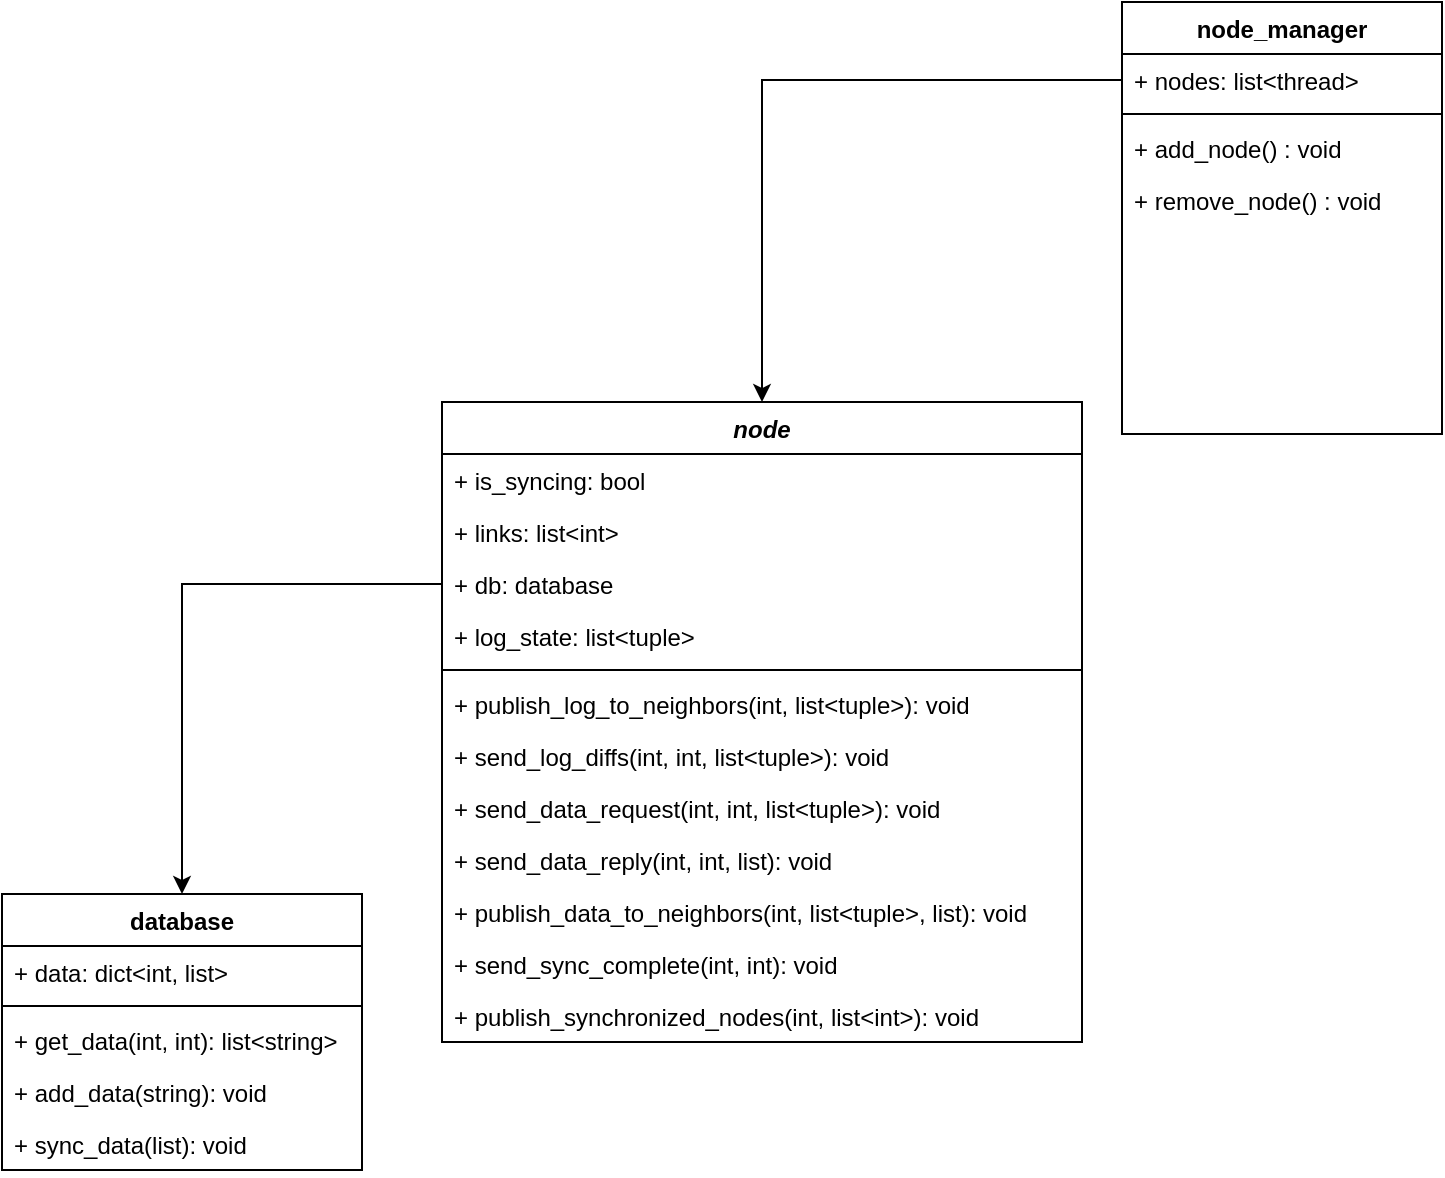 <mxfile version="16.2.7" type="github"><diagram id="4kDq9g3Jz026tGsgzJZz" name="Page-1"><mxGraphModel dx="1422" dy="882" grid="1" gridSize="10" guides="1" tooltips="1" connect="1" arrows="1" fold="1" page="1" pageScale="1" pageWidth="850" pageHeight="1100" math="0" shadow="0"><root><mxCell id="0"/><mxCell id="1" parent="0"/><mxCell id="ZFsyEi15T4tlD_iBvI1D-1" value="node" style="swimlane;fontStyle=3;align=center;verticalAlign=top;childLayout=stackLayout;horizontal=1;startSize=26;horizontalStack=0;resizeParent=1;resizeLast=0;collapsible=1;marginBottom=0;rounded=0;shadow=0;strokeWidth=1;" vertex="1" parent="1"><mxGeometry x="260" y="270" width="320" height="320" as="geometry"><mxRectangle x="230" y="140" width="160" height="26" as="alternateBounds"/></mxGeometry></mxCell><mxCell id="ZFsyEi15T4tlD_iBvI1D-2" value="+ is_syncing: bool" style="text;align=left;verticalAlign=top;spacingLeft=4;spacingRight=4;overflow=hidden;rotatable=0;points=[[0,0.5],[1,0.5]];portConstraint=eastwest;" vertex="1" parent="ZFsyEi15T4tlD_iBvI1D-1"><mxGeometry y="26" width="320" height="26" as="geometry"/></mxCell><mxCell id="ZFsyEi15T4tlD_iBvI1D-3" value="+ links: list&lt;int&gt;" style="text;align=left;verticalAlign=top;spacingLeft=4;spacingRight=4;overflow=hidden;rotatable=0;points=[[0,0.5],[1,0.5]];portConstraint=eastwest;rounded=0;shadow=0;html=0;" vertex="1" parent="ZFsyEi15T4tlD_iBvI1D-1"><mxGeometry y="52" width="320" height="26" as="geometry"/></mxCell><mxCell id="ZFsyEi15T4tlD_iBvI1D-4" value="+ db: database" style="text;align=left;verticalAlign=top;spacingLeft=4;spacingRight=4;overflow=hidden;rotatable=0;points=[[0,0.5],[1,0.5]];portConstraint=eastwest;rounded=0;shadow=0;html=0;" vertex="1" parent="ZFsyEi15T4tlD_iBvI1D-1"><mxGeometry y="78" width="320" height="26" as="geometry"/></mxCell><mxCell id="ZFsyEi15T4tlD_iBvI1D-5" value="+ log_state: list&lt;tuple&gt;" style="text;align=left;verticalAlign=top;spacingLeft=4;spacingRight=4;overflow=hidden;rotatable=0;points=[[0,0.5],[1,0.5]];portConstraint=eastwest;rounded=0;shadow=0;html=0;" vertex="1" parent="ZFsyEi15T4tlD_iBvI1D-1"><mxGeometry y="104" width="320" height="26" as="geometry"/></mxCell><mxCell id="ZFsyEi15T4tlD_iBvI1D-6" value="" style="line;html=1;strokeWidth=1;align=left;verticalAlign=middle;spacingTop=-1;spacingLeft=3;spacingRight=3;rotatable=0;labelPosition=right;points=[];portConstraint=eastwest;" vertex="1" parent="ZFsyEi15T4tlD_iBvI1D-1"><mxGeometry y="130" width="320" height="8" as="geometry"/></mxCell><mxCell id="ZFsyEi15T4tlD_iBvI1D-7" value="+ publish_log_to_neighbors(int, list&lt;tuple&gt;): void" style="text;align=left;verticalAlign=top;spacingLeft=4;spacingRight=4;overflow=hidden;rotatable=0;points=[[0,0.5],[1,0.5]];portConstraint=eastwest;rounded=0;shadow=0;html=0;" vertex="1" parent="ZFsyEi15T4tlD_iBvI1D-1"><mxGeometry y="138" width="320" height="26" as="geometry"/></mxCell><mxCell id="ZFsyEi15T4tlD_iBvI1D-8" value="+ send_log_diffs(int, int, list&lt;tuple&gt;): void" style="text;align=left;verticalAlign=top;spacingLeft=4;spacingRight=4;overflow=hidden;rotatable=0;points=[[0,0.5],[1,0.5]];portConstraint=eastwest;rounded=0;shadow=0;html=0;" vertex="1" parent="ZFsyEi15T4tlD_iBvI1D-1"><mxGeometry y="164" width="320" height="26" as="geometry"/></mxCell><mxCell id="ZFsyEi15T4tlD_iBvI1D-9" value="+ send_data_request(int, int, list&lt;tuple&gt;): void" style="text;align=left;verticalAlign=top;spacingLeft=4;spacingRight=4;overflow=hidden;rotatable=0;points=[[0,0.5],[1,0.5]];portConstraint=eastwest;rounded=0;shadow=0;html=0;" vertex="1" parent="ZFsyEi15T4tlD_iBvI1D-1"><mxGeometry y="190" width="320" height="26" as="geometry"/></mxCell><mxCell id="ZFsyEi15T4tlD_iBvI1D-10" value="+ send_data_reply(int, int, list): void" style="text;align=left;verticalAlign=top;spacingLeft=4;spacingRight=4;overflow=hidden;rotatable=0;points=[[0,0.5],[1,0.5]];portConstraint=eastwest;rounded=0;shadow=0;html=0;" vertex="1" parent="ZFsyEi15T4tlD_iBvI1D-1"><mxGeometry y="216" width="320" height="26" as="geometry"/></mxCell><mxCell id="ZFsyEi15T4tlD_iBvI1D-11" value="+ publish_data_to_neighbors(int, list&lt;tuple&gt;, list): void" style="text;align=left;verticalAlign=top;spacingLeft=4;spacingRight=4;overflow=hidden;rotatable=0;points=[[0,0.5],[1,0.5]];portConstraint=eastwest;rounded=0;shadow=0;html=0;" vertex="1" parent="ZFsyEi15T4tlD_iBvI1D-1"><mxGeometry y="242" width="320" height="26" as="geometry"/></mxCell><mxCell id="ZFsyEi15T4tlD_iBvI1D-12" value="+ send_sync_complete(int, int): void" style="text;align=left;verticalAlign=top;spacingLeft=4;spacingRight=4;overflow=hidden;rotatable=0;points=[[0,0.5],[1,0.5]];portConstraint=eastwest;rounded=0;shadow=0;html=0;" vertex="1" parent="ZFsyEi15T4tlD_iBvI1D-1"><mxGeometry y="268" width="320" height="26" as="geometry"/></mxCell><mxCell id="ZFsyEi15T4tlD_iBvI1D-13" value="+ publish_synchronized_nodes(int, list&lt;int&gt;): void" style="text;align=left;verticalAlign=top;spacingLeft=4;spacingRight=4;overflow=hidden;rotatable=0;points=[[0,0.5],[1,0.5]];portConstraint=eastwest;rounded=0;shadow=0;html=0;" vertex="1" parent="ZFsyEi15T4tlD_iBvI1D-1"><mxGeometry y="294" width="320" height="26" as="geometry"/></mxCell><mxCell id="ZFsyEi15T4tlD_iBvI1D-14" value="node_manager" style="swimlane;fontStyle=1;align=center;verticalAlign=top;childLayout=stackLayout;horizontal=1;startSize=26;horizontalStack=0;resizeParent=1;resizeLast=0;collapsible=1;marginBottom=0;rounded=0;shadow=0;strokeWidth=1;" vertex="1" parent="1"><mxGeometry x="600" y="70" width="160" height="216" as="geometry"><mxRectangle x="550" y="140" width="160" height="26" as="alternateBounds"/></mxGeometry></mxCell><mxCell id="ZFsyEi15T4tlD_iBvI1D-15" value="+ nodes: list&lt;thread&gt;" style="text;align=left;verticalAlign=top;spacingLeft=4;spacingRight=4;overflow=hidden;rotatable=0;points=[[0,0.5],[1,0.5]];portConstraint=eastwest;" vertex="1" parent="ZFsyEi15T4tlD_iBvI1D-14"><mxGeometry y="26" width="160" height="26" as="geometry"/></mxCell><mxCell id="ZFsyEi15T4tlD_iBvI1D-16" value="" style="line;html=1;strokeWidth=1;align=left;verticalAlign=middle;spacingTop=-1;spacingLeft=3;spacingRight=3;rotatable=0;labelPosition=right;points=[];portConstraint=eastwest;" vertex="1" parent="ZFsyEi15T4tlD_iBvI1D-14"><mxGeometry y="52" width="160" height="8" as="geometry"/></mxCell><mxCell id="ZFsyEi15T4tlD_iBvI1D-17" value="+ add_node() : void" style="text;align=left;verticalAlign=top;spacingLeft=4;spacingRight=4;overflow=hidden;rotatable=0;points=[[0,0.5],[1,0.5]];portConstraint=eastwest;" vertex="1" parent="ZFsyEi15T4tlD_iBvI1D-14"><mxGeometry y="60" width="160" height="26" as="geometry"/></mxCell><mxCell id="ZFsyEi15T4tlD_iBvI1D-18" value="+ remove_node() : void" style="text;align=left;verticalAlign=top;spacingLeft=4;spacingRight=4;overflow=hidden;rotatable=0;points=[[0,0.5],[1,0.5]];portConstraint=eastwest;" vertex="1" parent="ZFsyEi15T4tlD_iBvI1D-14"><mxGeometry y="86" width="160" height="26" as="geometry"/></mxCell><mxCell id="ZFsyEi15T4tlD_iBvI1D-19" value="database" style="swimlane;fontStyle=1;align=center;verticalAlign=top;childLayout=stackLayout;horizontal=1;startSize=26;horizontalStack=0;resizeParent=1;resizeParentMax=0;resizeLast=0;collapsible=1;marginBottom=0;" vertex="1" parent="1"><mxGeometry x="40" y="516" width="180" height="138" as="geometry"/></mxCell><mxCell id="ZFsyEi15T4tlD_iBvI1D-20" value="+ data: dict&lt;int, list&gt;" style="text;strokeColor=none;fillColor=none;align=left;verticalAlign=top;spacingLeft=4;spacingRight=4;overflow=hidden;rotatable=0;points=[[0,0.5],[1,0.5]];portConstraint=eastwest;" vertex="1" parent="ZFsyEi15T4tlD_iBvI1D-19"><mxGeometry y="26" width="180" height="26" as="geometry"/></mxCell><mxCell id="ZFsyEi15T4tlD_iBvI1D-21" value="" style="line;strokeWidth=1;fillColor=none;align=left;verticalAlign=middle;spacingTop=-1;spacingLeft=3;spacingRight=3;rotatable=0;labelPosition=right;points=[];portConstraint=eastwest;" vertex="1" parent="ZFsyEi15T4tlD_iBvI1D-19"><mxGeometry y="52" width="180" height="8" as="geometry"/></mxCell><mxCell id="ZFsyEi15T4tlD_iBvI1D-22" value="+ get_data(int, int): list&lt;string&gt;" style="text;strokeColor=none;fillColor=none;align=left;verticalAlign=top;spacingLeft=4;spacingRight=4;overflow=hidden;rotatable=0;points=[[0,0.5],[1,0.5]];portConstraint=eastwest;" vertex="1" parent="ZFsyEi15T4tlD_iBvI1D-19"><mxGeometry y="60" width="180" height="26" as="geometry"/></mxCell><mxCell id="ZFsyEi15T4tlD_iBvI1D-23" value="+ add_data(string): void" style="text;strokeColor=none;fillColor=none;align=left;verticalAlign=top;spacingLeft=4;spacingRight=4;overflow=hidden;rotatable=0;points=[[0,0.5],[1,0.5]];portConstraint=eastwest;" vertex="1" parent="ZFsyEi15T4tlD_iBvI1D-19"><mxGeometry y="86" width="180" height="26" as="geometry"/></mxCell><mxCell id="ZFsyEi15T4tlD_iBvI1D-24" value="+ sync_data(list): void" style="text;strokeColor=none;fillColor=none;align=left;verticalAlign=top;spacingLeft=4;spacingRight=4;overflow=hidden;rotatable=0;points=[[0,0.5],[1,0.5]];portConstraint=eastwest;" vertex="1" parent="ZFsyEi15T4tlD_iBvI1D-19"><mxGeometry y="112" width="180" height="26" as="geometry"/></mxCell><mxCell id="ZFsyEi15T4tlD_iBvI1D-25" style="edgeStyle=orthogonalEdgeStyle;rounded=0;orthogonalLoop=1;jettySize=auto;html=1;entryX=0.5;entryY=0;entryDx=0;entryDy=0;" edge="1" parent="1" source="ZFsyEi15T4tlD_iBvI1D-15" target="ZFsyEi15T4tlD_iBvI1D-1"><mxGeometry relative="1" as="geometry"/></mxCell><mxCell id="ZFsyEi15T4tlD_iBvI1D-26" style="edgeStyle=orthogonalEdgeStyle;rounded=0;orthogonalLoop=1;jettySize=auto;html=1;" edge="1" parent="1" source="ZFsyEi15T4tlD_iBvI1D-4" target="ZFsyEi15T4tlD_iBvI1D-19"><mxGeometry relative="1" as="geometry"/></mxCell></root></mxGraphModel></diagram></mxfile>
